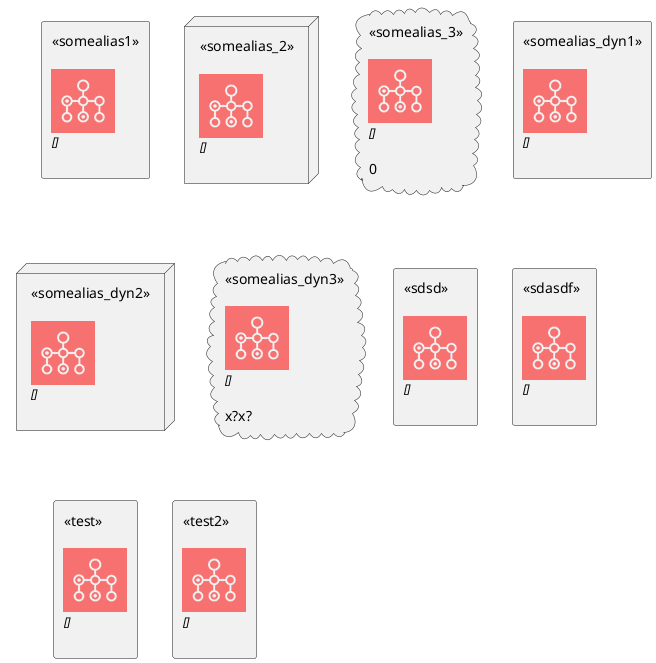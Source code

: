 @startuml
'all sprites in a category would be included in an all.puml file for that category
'==================================================================================================

'create equivalent of icons shown here https://github.com/awslabs/aws-icons-for-plantuml
sprite $Batch [64x64/16z] {
xLQ7bjim30CdzFzVtEV1iErPkJpT7iYm5aWDKERujFZ5Bp8YkSvM011VfMzSDy2Mw1JidbCGAtmllmbPuIkoImjyGUsyBV4LV95_Xny50bpW4uTRAjOKu81b
Xa0vbX3OKFG5C0IMNLyxXA_3PvW5hqHSOFBP_Ovk4036hYi0pJdTCgqD6A0g4FQ0hOwygxSikGOanw11AuvtomxXjNiRDECmn21xxTkJP0N4tdy1Gmu5T2GW
6ygFL_sqbx3NvA_FVtt_ri_F1CZNra-10TpNhvVr2KGcyVCOdoBySlpv-jC1ZSVveO36_Fwb0UASqGqG0QpfJgP2Eo60u59-fLVozhhdNk2WTeDpq2O6AAL_
uV7KGPNO2lya17gz1pMiD1VmFNH9IBLNe3xA3q07eNsMy_WdXESwU4jRmddEk-FUuPFjjthiqAEGVUz8rlqmsK1nhtYlklvp7vWRfka0jUNITUdTzgxFyzLx
-Ikh_YdmYr_y0G
}






' We define 1 or more sprite decorators in stdlib
'---------------------------------------------------
!unquoted procedure $SpriteDecorator($MySprite, $alias, $description="", $label="", $technology="", $scale=1, $colour="red")

rectangle $alias as "
<<$alias>>
$label
<color:$colour><$MySprite*$scale></color>
//<size:12>[$technology]</size>//

  $description"
!endprocedure

'add a new shape parameter
'---------------------------------------------------
!unquoted procedure $SpriteDecorator2($MySprite, $alias, $description="", $label="", $technology="", $scale=1, $colour="red", $shape="node")

$shape $alias as "
<<$alias>>
$label
<color:$colour><$MySprite*$scale></color>
//<size:12>[$technology]</size>//

  $description"
!endprocedure

'add a new shape parameter + a mystery parameter
'---------------------------------------------------
!unquoted procedure $SpriteDecorator3($MySprite, $alias, $description="", $label="", $technology="", $scale=1, $colour="red", $shape="cloud", $mystery="x?x?")

$shape $alias as "
<<$alias>>
$label
<color:$colour><$MySprite*$scale></color>
//<size:12>[$technology]</size>//

  $description $mystery"
!endprocedure







' Define our decorators that we know now - and can easily define new ones in future with as manty new parameters 
' as we want, that we don't even know about yet
$SpriteDecorator("$Batch", "somealias1")
$SpriteDecorator2("$Batch", "somealias_2", $shape="node")
$SpriteDecorator3("$Batch", "somealias_3", $shape="cloud", $mystery="0")



'this does not work directly as $SpriteDecorator - so we do indirect as the following line
!$dyn = "$Sprite"+ "Decorator"
%invoke_procedure($dyn, "$Batch", "somealias_dyn1")

!$dyn2 = "$Sprite"+ "Decorator2"
%invoke_procedure($dyn2, "$Batch", "somealias_dyn2")

!$dyn3 = "$Sprite"+ "Decorator3"
%invoke_procedure($dyn3, "$Batch", "somealias_dyn3")




'stdlib macros pass the sprite to the decorator - and the other parameters
'all this would happen in an all.puml file per sprite category
'==================================================================================================



!unquoted procedure $BATCH($alias, $description="", $label="", $technology="", $scale=1, $colour="red")
$SpriteDecorator($Batch, $alias, $description, $label, $technology, $scale, $colour)
!endprocedure

$BATCH("sdsd", "", "")



!unquoted procedure $BATCH_DYN($dynamic, $Batch, $alias)
%invoke_procedure($dyn, $Batch, $alias)

!endprocedure

$BATCH_DYN(dyn2, $Batch, "sdasdf")
$BATCH_DYN(dyn2, $Batch, "test")
$BATCH_DYN(dyn2, $Batch, "test2")



'if this works, then can add named arguments
@enduml